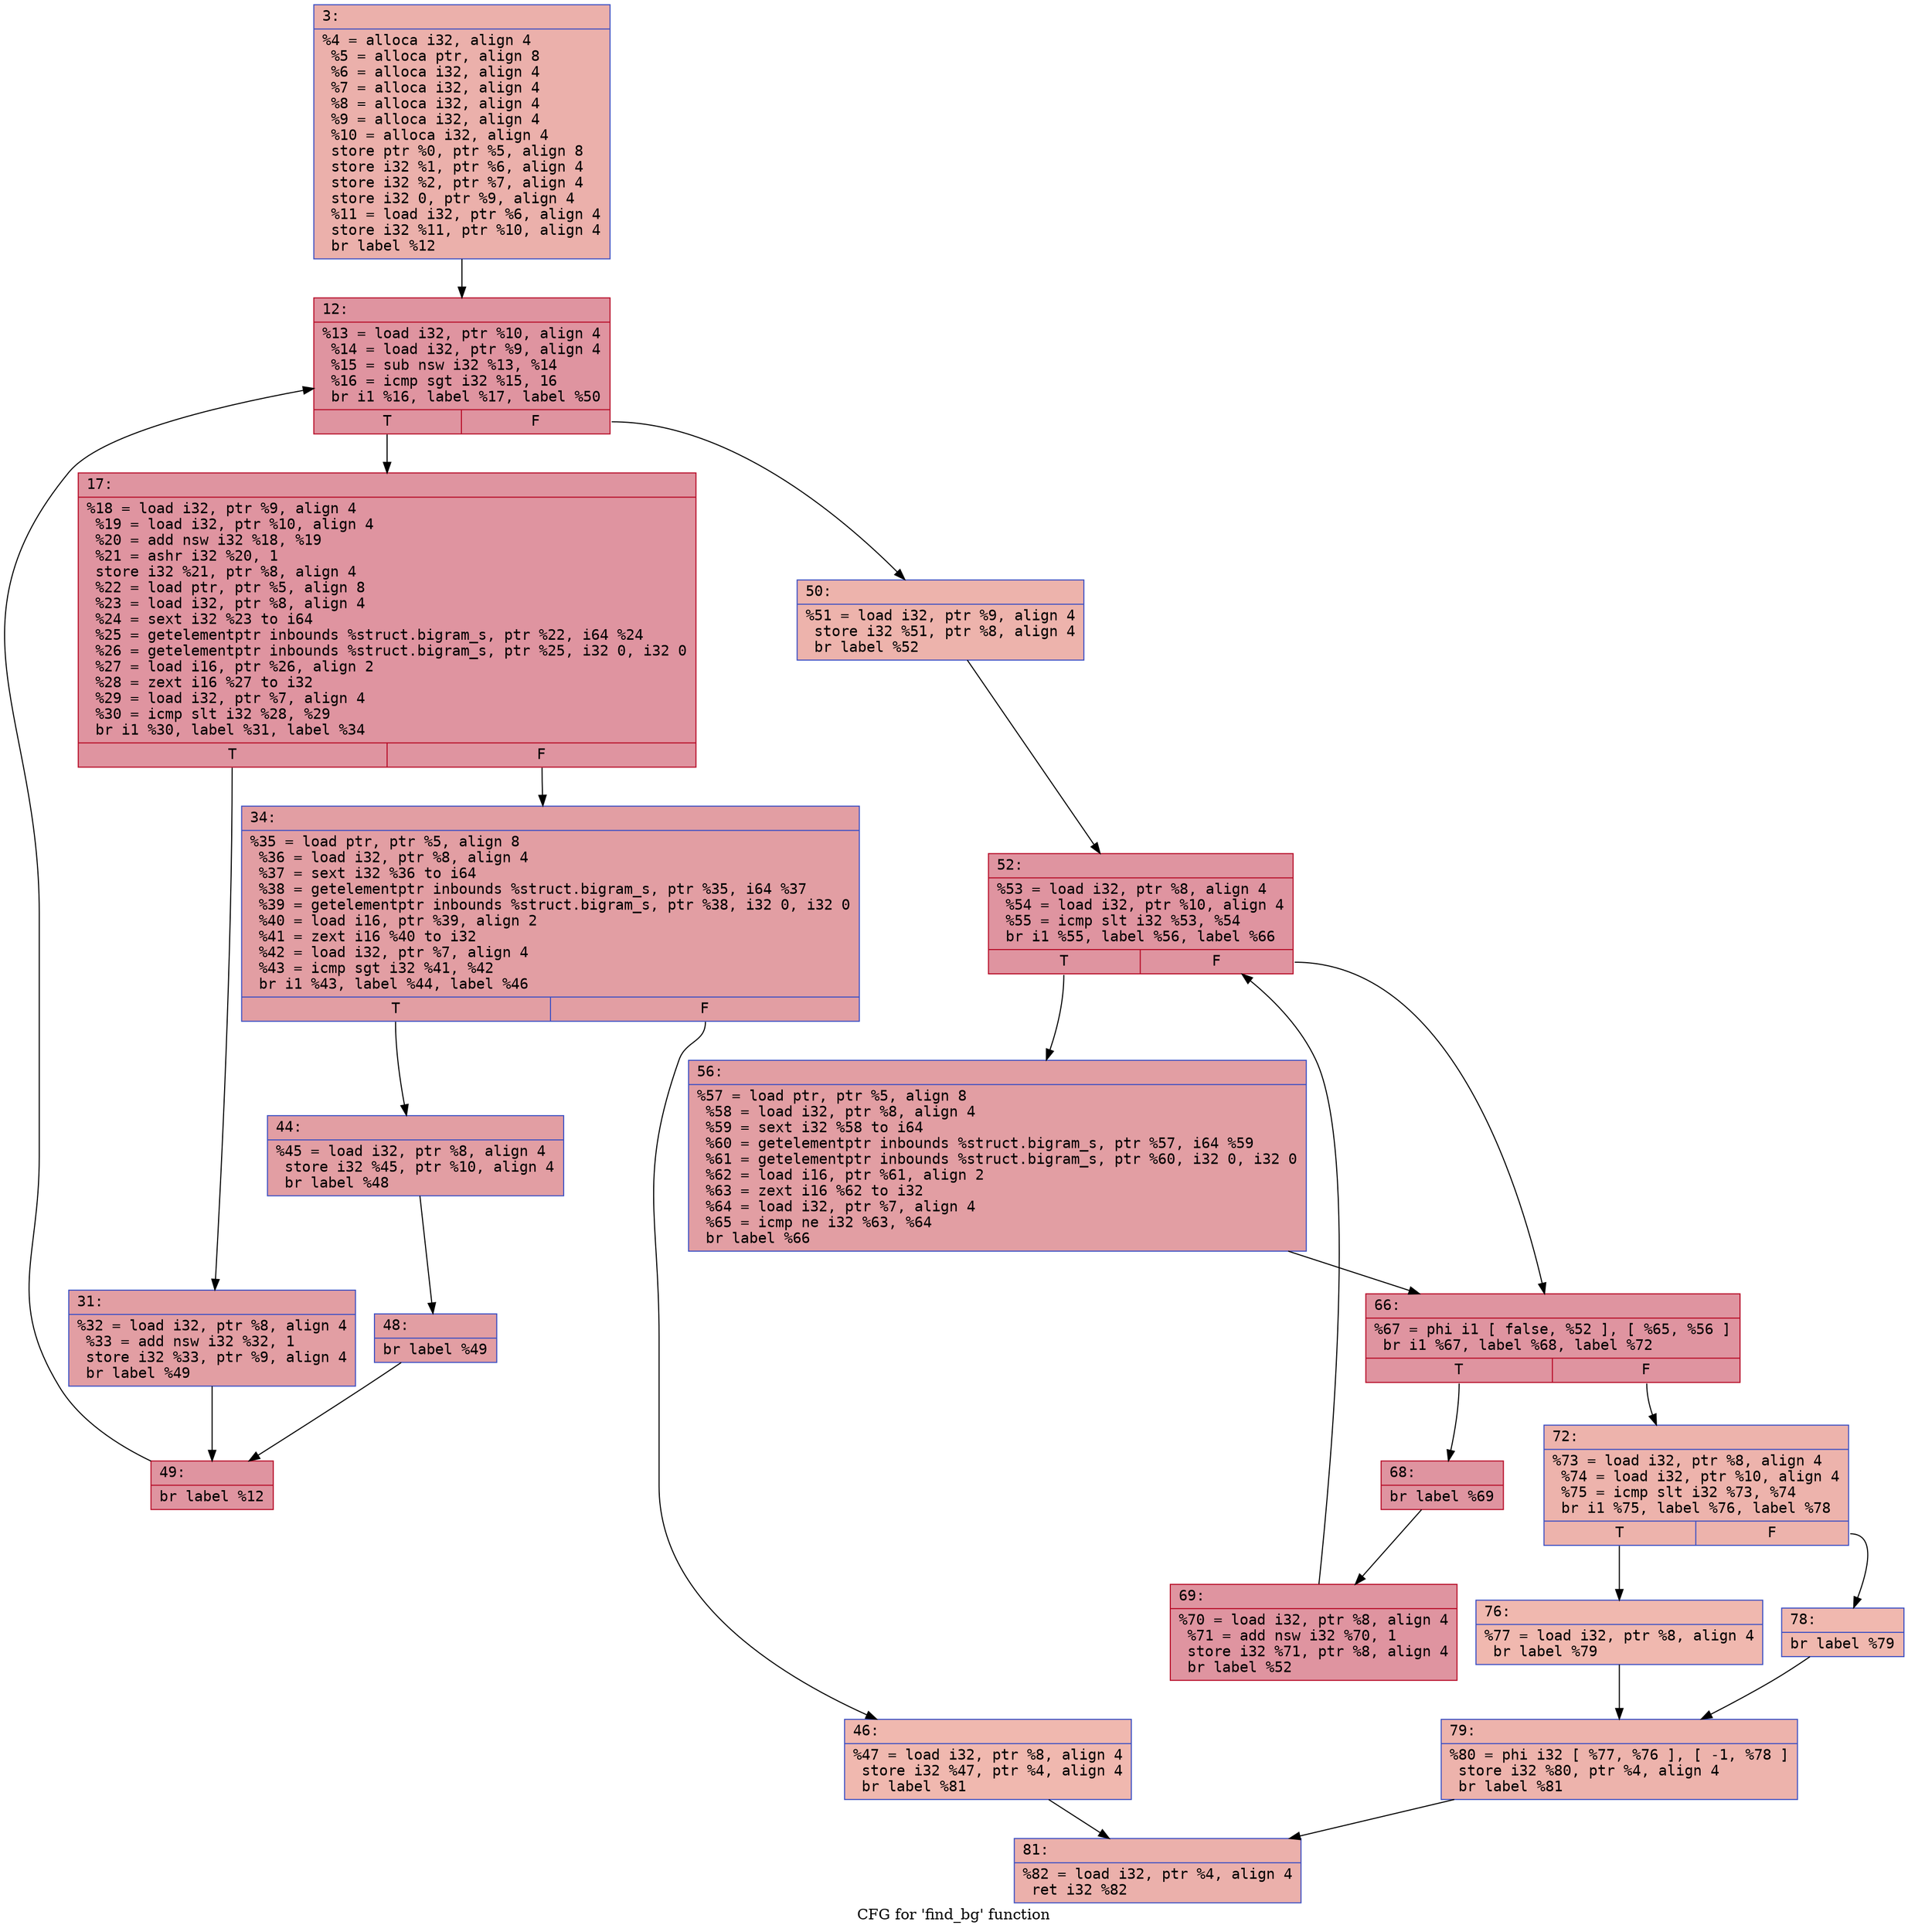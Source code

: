 digraph "CFG for 'find_bg' function" {
	label="CFG for 'find_bg' function";

	Node0x600001024140 [shape=record,color="#3d50c3ff", style=filled, fillcolor="#d24b4070" fontname="Courier",label="{3:\l|  %4 = alloca i32, align 4\l  %5 = alloca ptr, align 8\l  %6 = alloca i32, align 4\l  %7 = alloca i32, align 4\l  %8 = alloca i32, align 4\l  %9 = alloca i32, align 4\l  %10 = alloca i32, align 4\l  store ptr %0, ptr %5, align 8\l  store i32 %1, ptr %6, align 4\l  store i32 %2, ptr %7, align 4\l  store i32 0, ptr %9, align 4\l  %11 = load i32, ptr %6, align 4\l  store i32 %11, ptr %10, align 4\l  br label %12\l}"];
	Node0x600001024140 -> Node0x600001024190[tooltip="3 -> 12\nProbability 100.00%" ];
	Node0x600001024190 [shape=record,color="#b70d28ff", style=filled, fillcolor="#b70d2870" fontname="Courier",label="{12:\l|  %13 = load i32, ptr %10, align 4\l  %14 = load i32, ptr %9, align 4\l  %15 = sub nsw i32 %13, %14\l  %16 = icmp sgt i32 %15, 16\l  br i1 %16, label %17, label %50\l|{<s0>T|<s1>F}}"];
	Node0x600001024190:s0 -> Node0x6000010241e0[tooltip="12 -> 17\nProbability 96.88%" ];
	Node0x600001024190:s1 -> Node0x600001024410[tooltip="12 -> 50\nProbability 3.12%" ];
	Node0x6000010241e0 [shape=record,color="#b70d28ff", style=filled, fillcolor="#b70d2870" fontname="Courier",label="{17:\l|  %18 = load i32, ptr %9, align 4\l  %19 = load i32, ptr %10, align 4\l  %20 = add nsw i32 %18, %19\l  %21 = ashr i32 %20, 1\l  store i32 %21, ptr %8, align 4\l  %22 = load ptr, ptr %5, align 8\l  %23 = load i32, ptr %8, align 4\l  %24 = sext i32 %23 to i64\l  %25 = getelementptr inbounds %struct.bigram_s, ptr %22, i64 %24\l  %26 = getelementptr inbounds %struct.bigram_s, ptr %25, i32 0, i32 0\l  %27 = load i16, ptr %26, align 2\l  %28 = zext i16 %27 to i32\l  %29 = load i32, ptr %7, align 4\l  %30 = icmp slt i32 %28, %29\l  br i1 %30, label %31, label %34\l|{<s0>T|<s1>F}}"];
	Node0x6000010241e0:s0 -> Node0x600001024230[tooltip="17 -> 31\nProbability 50.00%" ];
	Node0x6000010241e0:s1 -> Node0x600001024280[tooltip="17 -> 34\nProbability 50.00%" ];
	Node0x600001024230 [shape=record,color="#3d50c3ff", style=filled, fillcolor="#be242e70" fontname="Courier",label="{31:\l|  %32 = load i32, ptr %8, align 4\l  %33 = add nsw i32 %32, 1\l  store i32 %33, ptr %9, align 4\l  br label %49\l}"];
	Node0x600001024230 -> Node0x6000010243c0[tooltip="31 -> 49\nProbability 100.00%" ];
	Node0x600001024280 [shape=record,color="#3d50c3ff", style=filled, fillcolor="#be242e70" fontname="Courier",label="{34:\l|  %35 = load ptr, ptr %5, align 8\l  %36 = load i32, ptr %8, align 4\l  %37 = sext i32 %36 to i64\l  %38 = getelementptr inbounds %struct.bigram_s, ptr %35, i64 %37\l  %39 = getelementptr inbounds %struct.bigram_s, ptr %38, i32 0, i32 0\l  %40 = load i16, ptr %39, align 2\l  %41 = zext i16 %40 to i32\l  %42 = load i32, ptr %7, align 4\l  %43 = icmp sgt i32 %41, %42\l  br i1 %43, label %44, label %46\l|{<s0>T|<s1>F}}"];
	Node0x600001024280:s0 -> Node0x6000010242d0[tooltip="34 -> 44\nProbability 96.88%" ];
	Node0x600001024280:s1 -> Node0x600001024320[tooltip="34 -> 46\nProbability 3.12%" ];
	Node0x6000010242d0 [shape=record,color="#3d50c3ff", style=filled, fillcolor="#be242e70" fontname="Courier",label="{44:\l|  %45 = load i32, ptr %8, align 4\l  store i32 %45, ptr %10, align 4\l  br label %48\l}"];
	Node0x6000010242d0 -> Node0x600001024370[tooltip="44 -> 48\nProbability 100.00%" ];
	Node0x600001024320 [shape=record,color="#3d50c3ff", style=filled, fillcolor="#dc5d4a70" fontname="Courier",label="{46:\l|  %47 = load i32, ptr %8, align 4\l  store i32 %47, ptr %4, align 4\l  br label %81\l}"];
	Node0x600001024320 -> Node0x600001024730[tooltip="46 -> 81\nProbability 100.00%" ];
	Node0x600001024370 [shape=record,color="#3d50c3ff", style=filled, fillcolor="#be242e70" fontname="Courier",label="{48:\l|  br label %49\l}"];
	Node0x600001024370 -> Node0x6000010243c0[tooltip="48 -> 49\nProbability 100.00%" ];
	Node0x6000010243c0 [shape=record,color="#b70d28ff", style=filled, fillcolor="#b70d2870" fontname="Courier",label="{49:\l|  br label %12\l}"];
	Node0x6000010243c0 -> Node0x600001024190[tooltip="49 -> 12\nProbability 100.00%" ];
	Node0x600001024410 [shape=record,color="#3d50c3ff", style=filled, fillcolor="#d6524470" fontname="Courier",label="{50:\l|  %51 = load i32, ptr %9, align 4\l  store i32 %51, ptr %8, align 4\l  br label %52\l}"];
	Node0x600001024410 -> Node0x600001024460[tooltip="50 -> 52\nProbability 100.00%" ];
	Node0x600001024460 [shape=record,color="#b70d28ff", style=filled, fillcolor="#b70d2870" fontname="Courier",label="{52:\l|  %53 = load i32, ptr %8, align 4\l  %54 = load i32, ptr %10, align 4\l  %55 = icmp slt i32 %53, %54\l  br i1 %55, label %56, label %66\l|{<s0>T|<s1>F}}"];
	Node0x600001024460:s0 -> Node0x6000010244b0[tooltip="52 -> 56\nProbability 50.00%" ];
	Node0x600001024460:s1 -> Node0x600001024500[tooltip="52 -> 66\nProbability 50.00%" ];
	Node0x6000010244b0 [shape=record,color="#3d50c3ff", style=filled, fillcolor="#be242e70" fontname="Courier",label="{56:\l|  %57 = load ptr, ptr %5, align 8\l  %58 = load i32, ptr %8, align 4\l  %59 = sext i32 %58 to i64\l  %60 = getelementptr inbounds %struct.bigram_s, ptr %57, i64 %59\l  %61 = getelementptr inbounds %struct.bigram_s, ptr %60, i32 0, i32 0\l  %62 = load i16, ptr %61, align 2\l  %63 = zext i16 %62 to i32\l  %64 = load i32, ptr %7, align 4\l  %65 = icmp ne i32 %63, %64\l  br label %66\l}"];
	Node0x6000010244b0 -> Node0x600001024500[tooltip="56 -> 66\nProbability 100.00%" ];
	Node0x600001024500 [shape=record,color="#b70d28ff", style=filled, fillcolor="#b70d2870" fontname="Courier",label="{66:\l|  %67 = phi i1 [ false, %52 ], [ %65, %56 ]\l  br i1 %67, label %68, label %72\l|{<s0>T|<s1>F}}"];
	Node0x600001024500:s0 -> Node0x600001024550[tooltip="66 -> 68\nProbability 96.88%" ];
	Node0x600001024500:s1 -> Node0x6000010245f0[tooltip="66 -> 72\nProbability 3.12%" ];
	Node0x600001024550 [shape=record,color="#b70d28ff", style=filled, fillcolor="#b70d2870" fontname="Courier",label="{68:\l|  br label %69\l}"];
	Node0x600001024550 -> Node0x6000010245a0[tooltip="68 -> 69\nProbability 100.00%" ];
	Node0x6000010245a0 [shape=record,color="#b70d28ff", style=filled, fillcolor="#b70d2870" fontname="Courier",label="{69:\l|  %70 = load i32, ptr %8, align 4\l  %71 = add nsw i32 %70, 1\l  store i32 %71, ptr %8, align 4\l  br label %52\l}"];
	Node0x6000010245a0 -> Node0x600001024460[tooltip="69 -> 52\nProbability 100.00%" ];
	Node0x6000010245f0 [shape=record,color="#3d50c3ff", style=filled, fillcolor="#d6524470" fontname="Courier",label="{72:\l|  %73 = load i32, ptr %8, align 4\l  %74 = load i32, ptr %10, align 4\l  %75 = icmp slt i32 %73, %74\l  br i1 %75, label %76, label %78\l|{<s0>T|<s1>F}}"];
	Node0x6000010245f0:s0 -> Node0x600001024640[tooltip="72 -> 76\nProbability 50.00%" ];
	Node0x6000010245f0:s1 -> Node0x600001024690[tooltip="72 -> 78\nProbability 50.00%" ];
	Node0x600001024640 [shape=record,color="#3d50c3ff", style=filled, fillcolor="#dc5d4a70" fontname="Courier",label="{76:\l|  %77 = load i32, ptr %8, align 4\l  br label %79\l}"];
	Node0x600001024640 -> Node0x6000010246e0[tooltip="76 -> 79\nProbability 100.00%" ];
	Node0x600001024690 [shape=record,color="#3d50c3ff", style=filled, fillcolor="#dc5d4a70" fontname="Courier",label="{78:\l|  br label %79\l}"];
	Node0x600001024690 -> Node0x6000010246e0[tooltip="78 -> 79\nProbability 100.00%" ];
	Node0x6000010246e0 [shape=record,color="#3d50c3ff", style=filled, fillcolor="#d6524470" fontname="Courier",label="{79:\l|  %80 = phi i32 [ %77, %76 ], [ -1, %78 ]\l  store i32 %80, ptr %4, align 4\l  br label %81\l}"];
	Node0x6000010246e0 -> Node0x600001024730[tooltip="79 -> 81\nProbability 100.00%" ];
	Node0x600001024730 [shape=record,color="#3d50c3ff", style=filled, fillcolor="#d24b4070" fontname="Courier",label="{81:\l|  %82 = load i32, ptr %4, align 4\l  ret i32 %82\l}"];
}
